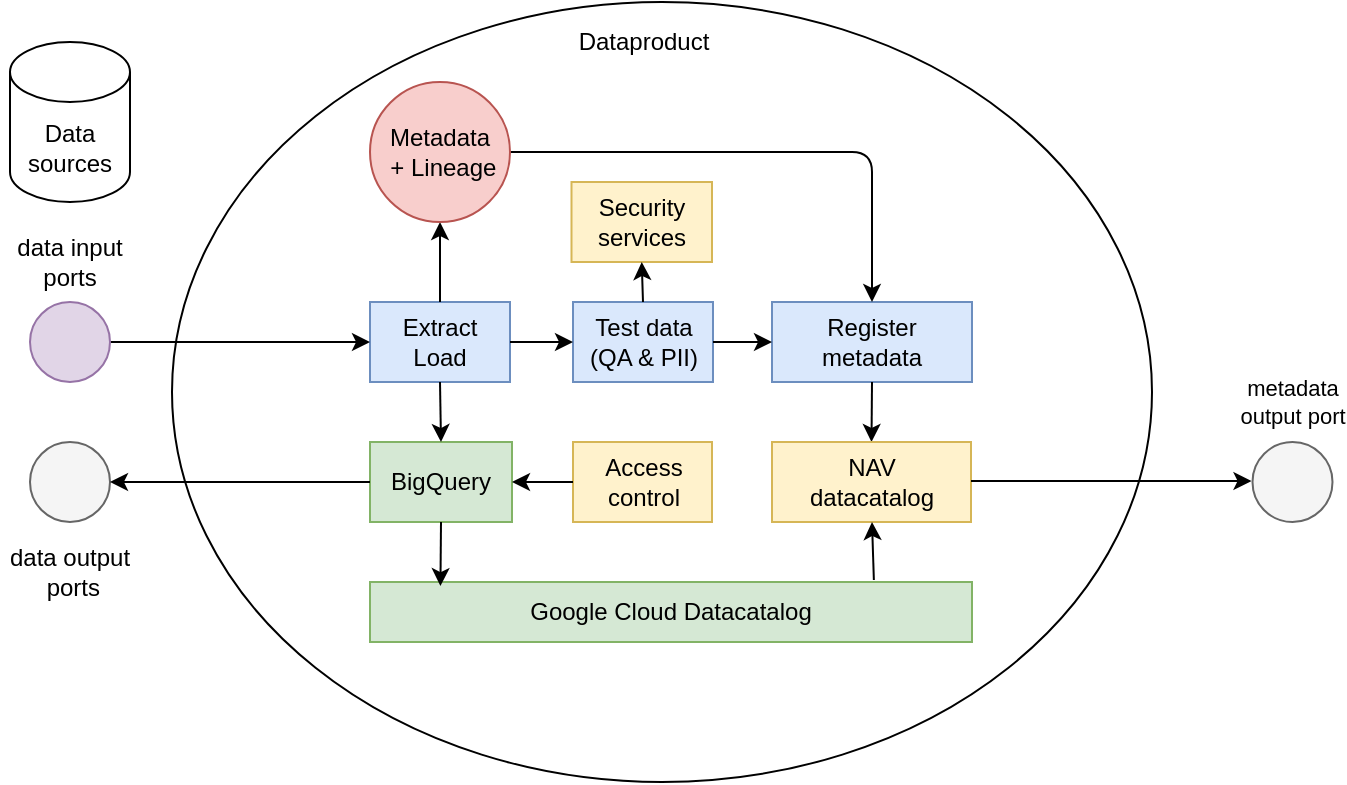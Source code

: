 <mxfile version="14.6.13" type="device" pages="4"><diagram id="zIJCpTgBZUerD31gmHHo" name="simple"><mxGraphModel dx="1313" dy="687" grid="1" gridSize="10" guides="1" tooltips="1" connect="1" arrows="1" fold="1" page="1" pageScale="1" pageWidth="827" pageHeight="1169" math="0" shadow="0"><root><mxCell id="0"/><mxCell id="1" parent="0"/><mxCell id="Fe1pZuReMrNL2P3sULWO-1" value="" style="ellipse;whiteSpace=wrap;html=1;" parent="1" vertex="1"><mxGeometry x="170" y="90" width="490" height="390" as="geometry"/></mxCell><mxCell id="Fe1pZuReMrNL2P3sULWO-2" value="Data&lt;br&gt;sources" style="shape=cylinder3;whiteSpace=wrap;html=1;boundedLbl=1;backgroundOutline=1;size=15;" parent="1" vertex="1"><mxGeometry x="89" y="110" width="60" height="80" as="geometry"/></mxCell><mxCell id="Fe1pZuReMrNL2P3sULWO-3" value="Extract&lt;br&gt;Load" style="rounded=0;whiteSpace=wrap;html=1;fillColor=#dae8fc;strokeColor=#6c8ebf;" parent="1" vertex="1"><mxGeometry x="269" y="240" width="70" height="40" as="geometry"/></mxCell><mxCell id="Fe1pZuReMrNL2P3sULWO-4" value="Test data&lt;br&gt;(QA &amp;amp; PII)" style="rounded=0;whiteSpace=wrap;html=1;fillColor=#dae8fc;strokeColor=#6c8ebf;" parent="1" vertex="1"><mxGeometry x="370.5" y="240" width="70" height="40" as="geometry"/></mxCell><mxCell id="Fe1pZuReMrNL2P3sULWO-5" value="Register&lt;br&gt;metadata" style="rounded=0;whiteSpace=wrap;html=1;fillColor=#dae8fc;strokeColor=#6c8ebf;" parent="1" vertex="1"><mxGeometry x="470" y="240" width="100" height="40" as="geometry"/></mxCell><mxCell id="Fe1pZuReMrNL2P3sULWO-6" value="BigQuery" style="rounded=0;whiteSpace=wrap;html=1;fillColor=#d5e8d4;strokeColor=#82b366;" parent="1" vertex="1"><mxGeometry x="269" y="310" width="71" height="40" as="geometry"/></mxCell><mxCell id="Fe1pZuReMrNL2P3sULWO-7" value="Google Cloud Datacatalog" style="rounded=0;whiteSpace=wrap;html=1;fillColor=#d5e8d4;strokeColor=#82b366;" parent="1" vertex="1"><mxGeometry x="269" y="380" width="301" height="30" as="geometry"/></mxCell><mxCell id="Fe1pZuReMrNL2P3sULWO-9" value="" style="endArrow=classic;html=1;exitX=0.5;exitY=1;exitDx=0;exitDy=0;entryX=0.5;entryY=0;entryDx=0;entryDy=0;" parent="1" source="Fe1pZuReMrNL2P3sULWO-3" target="Fe1pZuReMrNL2P3sULWO-6" edge="1"><mxGeometry width="50" height="50" relative="1" as="geometry"><mxPoint x="500" y="440" as="sourcePoint"/><mxPoint x="550" y="390" as="targetPoint"/></mxGeometry></mxCell><mxCell id="Fe1pZuReMrNL2P3sULWO-10" value="" style="endArrow=classic;html=1;exitX=0.5;exitY=1;exitDx=0;exitDy=0;entryX=0.117;entryY=0.067;entryDx=0;entryDy=0;entryPerimeter=0;" parent="1" source="Fe1pZuReMrNL2P3sULWO-6" target="Fe1pZuReMrNL2P3sULWO-7" edge="1"><mxGeometry width="50" height="50" relative="1" as="geometry"><mxPoint x="500" y="440" as="sourcePoint"/><mxPoint x="303" y="380" as="targetPoint"/></mxGeometry></mxCell><mxCell id="Fe1pZuReMrNL2P3sULWO-11" value="" style="endArrow=classic;html=1;exitX=0.5;exitY=1;exitDx=0;exitDy=0;entryX=0.5;entryY=0;entryDx=0;entryDy=0;" parent="1" source="Fe1pZuReMrNL2P3sULWO-5" target="qwI3TOGCoY0pj1RvDQgy-1" edge="1"><mxGeometry width="50" height="50" relative="1" as="geometry"><mxPoint x="520" y="378" as="sourcePoint"/><mxPoint x="530" y="370" as="targetPoint"/></mxGeometry></mxCell><mxCell id="Fe1pZuReMrNL2P3sULWO-13" value="" style="endArrow=classic;html=1;exitX=1;exitY=0.5;exitDx=0;exitDy=0;entryX=0;entryY=0.5;entryDx=0;entryDy=0;" parent="1" source="Fe1pZuReMrNL2P3sULWO-3" target="Fe1pZuReMrNL2P3sULWO-4" edge="1"><mxGeometry width="50" height="50" relative="1" as="geometry"><mxPoint x="500" y="440" as="sourcePoint"/><mxPoint x="550" y="390" as="targetPoint"/></mxGeometry></mxCell><mxCell id="Fe1pZuReMrNL2P3sULWO-14" value="" style="endArrow=classic;html=1;exitX=1;exitY=0.5;exitDx=0;exitDy=0;entryX=0;entryY=0.5;entryDx=0;entryDy=0;" parent="1" source="Fe1pZuReMrNL2P3sULWO-4" target="Fe1pZuReMrNL2P3sULWO-5" edge="1"><mxGeometry width="50" height="50" relative="1" as="geometry"><mxPoint x="500" y="440" as="sourcePoint"/><mxPoint x="550" y="390" as="targetPoint"/></mxGeometry></mxCell><mxCell id="Fe1pZuReMrNL2P3sULWO-17" value="" style="endArrow=classic;html=1;entryX=0.5;entryY=0;entryDx=0;entryDy=0;exitX=1;exitY=0.5;exitDx=0;exitDy=0;" parent="1" source="SMJiqp0poTxdzNfLm-Pj-6" target="Fe1pZuReMrNL2P3sULWO-5" edge="1"><mxGeometry width="50" height="50" relative="1" as="geometry"><mxPoint x="339" y="196.906" as="sourcePoint"/><mxPoint x="550" y="370" as="targetPoint"/><Array as="points"><mxPoint x="520" y="165"/></Array></mxGeometry></mxCell><mxCell id="Fe1pZuReMrNL2P3sULWO-18" value="" style="endArrow=classic;html=1;exitX=0.5;exitY=0;exitDx=0;exitDy=0;" parent="1" source="Fe1pZuReMrNL2P3sULWO-3" edge="1"><mxGeometry width="50" height="50" relative="1" as="geometry"><mxPoint x="500" y="420" as="sourcePoint"/><mxPoint x="304" y="200" as="targetPoint"/></mxGeometry></mxCell><mxCell id="SMJiqp0poTxdzNfLm-Pj-6" value="Metadata&lt;br&gt;&amp;nbsp;+ Lineage" style="ellipse;whiteSpace=wrap;html=1;aspect=fixed;fillColor=#f8cecc;strokeColor=#b85450;" vertex="1" parent="1"><mxGeometry x="269" y="130" width="70" height="70" as="geometry"/></mxCell><mxCell id="fe5ogN8Rl6WE_rODczm7-1" value="Dataproduct" style="text;html=1;strokeColor=none;fillColor=none;align=center;verticalAlign=middle;whiteSpace=wrap;rounded=0;" vertex="1" parent="1"><mxGeometry x="386" y="100" width="40" height="20" as="geometry"/></mxCell><mxCell id="fe5ogN8Rl6WE_rODczm7-4" value="Access control" style="rounded=0;whiteSpace=wrap;html=1;fillColor=#fff2cc;strokeColor=#d6b656;" vertex="1" parent="1"><mxGeometry x="370.5" y="310" width="69.5" height="40" as="geometry"/></mxCell><mxCell id="fe5ogN8Rl6WE_rODczm7-5" value="" style="endArrow=classic;html=1;exitX=0;exitY=0.5;exitDx=0;exitDy=0;" edge="1" parent="1" source="fe5ogN8Rl6WE_rODczm7-4" target="Fe1pZuReMrNL2P3sULWO-6"><mxGeometry width="50" height="50" relative="1" as="geometry"><mxPoint x="470" y="520" as="sourcePoint"/><mxPoint x="520" y="470" as="targetPoint"/></mxGeometry></mxCell><mxCell id="qwI3TOGCoY0pj1RvDQgy-1" value="NAV&lt;br&gt;datacatalog" style="rounded=0;whiteSpace=wrap;html=1;fillColor=#fff2cc;strokeColor=#d6b656;" vertex="1" parent="1"><mxGeometry x="470" y="310" width="99.5" height="40" as="geometry"/></mxCell><mxCell id="qwI3TOGCoY0pj1RvDQgy-3" value="" style="endArrow=classic;html=1;exitX=0.837;exitY=-0.033;exitDx=0;exitDy=0;exitPerimeter=0;" edge="1" parent="1" source="Fe1pZuReMrNL2P3sULWO-7"><mxGeometry width="50" height="50" relative="1" as="geometry"><mxPoint x="470" y="380" as="sourcePoint"/><mxPoint x="520" y="350" as="targetPoint"/></mxGeometry></mxCell><mxCell id="WW06rHZoiCKurj1AjtHt-1" value="Security&lt;br&gt;services" style="rounded=0;whiteSpace=wrap;html=1;fillColor=#fff2cc;strokeColor=#d6b656;" vertex="1" parent="1"><mxGeometry x="369.75" y="180" width="70.25" height="40" as="geometry"/></mxCell><mxCell id="WW06rHZoiCKurj1AjtHt-3" value="" style="endArrow=classic;html=1;exitX=0.5;exitY=0;exitDx=0;exitDy=0;entryX=0.5;entryY=1;entryDx=0;entryDy=0;" edge="1" parent="1" source="Fe1pZuReMrNL2P3sULWO-4" target="WW06rHZoiCKurj1AjtHt-1"><mxGeometry width="50" height="50" relative="1" as="geometry"><mxPoint x="450" y="370" as="sourcePoint"/><mxPoint x="500" y="320" as="targetPoint"/></mxGeometry></mxCell><mxCell id="5DLUm7G1Z3SQvnd2ULZK-1" value="metadata&lt;br&gt;output port" style="endArrow=classic;html=1;exitX=1;exitY=0.5;exitDx=0;exitDy=0;" edge="1" parent="1"><mxGeometry x="1" y="45" width="50" height="50" relative="1" as="geometry"><mxPoint x="569.5" y="329.5" as="sourcePoint"/><mxPoint x="709.75" y="329.5" as="targetPoint"/><mxPoint x="20" y="5" as="offset"/></mxGeometry></mxCell><mxCell id="5DLUm7G1Z3SQvnd2ULZK-2" value="" style="ellipse;whiteSpace=wrap;html=1;aspect=fixed;fillColor=#f5f5f5;strokeColor=#666666;fontColor=#333333;" vertex="1" parent="1"><mxGeometry x="710.25" y="310" width="40" height="40" as="geometry"/></mxCell><mxCell id="Gv5anTBcHO4DAEr0xdOq-1" value="" style="ellipse;whiteSpace=wrap;html=1;aspect=fixed;fillColor=#f5f5f5;strokeColor=#666666;fontColor=#333333;" vertex="1" parent="1"><mxGeometry x="99" y="310" width="40" height="40" as="geometry"/></mxCell><mxCell id="Gv5anTBcHO4DAEr0xdOq-2" value="data output&lt;br&gt;&amp;nbsp;ports" style="text;html=1;strokeColor=none;fillColor=none;align=center;verticalAlign=middle;whiteSpace=wrap;rounded=0;" vertex="1" parent="1"><mxGeometry x="84" y="365" width="70" height="20" as="geometry"/></mxCell><mxCell id="dOSJaT0mljfI6u1lg6-V-1" value="" style="endArrow=classic;html=1;exitX=1;exitY=0.5;exitDx=0;exitDy=0;entryX=0;entryY=0.5;entryDx=0;entryDy=0;" edge="1" parent="1" source="dOSJaT0mljfI6u1lg6-V-2"><mxGeometry width="50" height="50" relative="1" as="geometry"><mxPoint x="140" y="260" as="sourcePoint"/><mxPoint x="269" y="260" as="targetPoint"/></mxGeometry></mxCell><mxCell id="dOSJaT0mljfI6u1lg6-V-2" value="" style="ellipse;whiteSpace=wrap;html=1;aspect=fixed;fillColor=#e1d5e7;strokeColor=#9673a6;" vertex="1" parent="1"><mxGeometry x="99" y="240" width="40" height="40" as="geometry"/></mxCell><mxCell id="dOSJaT0mljfI6u1lg6-V-3" value="data input ports" style="text;html=1;strokeColor=none;fillColor=none;align=center;verticalAlign=middle;whiteSpace=wrap;rounded=0;" vertex="1" parent="1"><mxGeometry x="84" y="210" width="70" height="20" as="geometry"/></mxCell><mxCell id="dOSJaT0mljfI6u1lg6-V-6" value="" style="endArrow=classic;html=1;exitX=0;exitY=0.5;exitDx=0;exitDy=0;entryX=1;entryY=0.5;entryDx=0;entryDy=0;" edge="1" parent="1" source="Fe1pZuReMrNL2P3sULWO-6" target="Gv5anTBcHO4DAEr0xdOq-1"><mxGeometry width="50" height="50" relative="1" as="geometry"><mxPoint x="620" y="420" as="sourcePoint"/><mxPoint x="670" y="370" as="targetPoint"/></mxGeometry></mxCell></root></mxGraphModel></diagram><diagram id="gUsFoywula57Mhi8rp2e" name="kafka"><mxGraphModel dx="1313" dy="687" grid="1" gridSize="10" guides="1" tooltips="1" connect="1" arrows="1" fold="1" page="1" pageScale="1" pageWidth="827" pageHeight="1169" math="0" shadow="0"><root><mxCell id="Tmb9u_8f63WYhdv7axZG-0"/><mxCell id="Tmb9u_8f63WYhdv7axZG-1" parent="Tmb9u_8f63WYhdv7axZG-0"/><mxCell id="xmAqYwIPqOKe-f_XkmSD-0" value="" style="ellipse;whiteSpace=wrap;html=1;aspect=fixed;fillColor=#f5f5f5;strokeColor=#666666;fontColor=#333333;" vertex="1" parent="Tmb9u_8f63WYhdv7axZG-1"><mxGeometry x="920" y="315" width="40" height="40" as="geometry"/></mxCell><mxCell id="Tmb9u_8f63WYhdv7axZG-2" value="" style="ellipse;whiteSpace=wrap;html=1;" parent="Tmb9u_8f63WYhdv7axZG-1" vertex="1"><mxGeometry x="190" y="50" width="720" height="450" as="geometry"/></mxCell><mxCell id="Tmb9u_8f63WYhdv7axZG-3" value="Kafka&lt;br&gt;consumer" style="rounded=0;whiteSpace=wrap;html=1;" parent="Tmb9u_8f63WYhdv7axZG-1" vertex="1"><mxGeometry x="289" y="245" width="70" height="40" as="geometry"/></mxCell><mxCell id="Tmb9u_8f63WYhdv7axZG-4" value="Transform&lt;br&gt;data" style="rounded=0;whiteSpace=wrap;html=1;fillColor=#dae8fc;strokeColor=#6c8ebf;" parent="Tmb9u_8f63WYhdv7axZG-1" vertex="1"><mxGeometry x="399" y="245" width="70" height="40" as="geometry"/></mxCell><mxCell id="Tmb9u_8f63WYhdv7axZG-5" value="Register metadata" style="rounded=0;whiteSpace=wrap;html=1;fillColor=#dae8fc;strokeColor=#6c8ebf;" parent="Tmb9u_8f63WYhdv7axZG-1" vertex="1"><mxGeometry x="682" y="245" width="120" height="40" as="geometry"/></mxCell><mxCell id="Tmb9u_8f63WYhdv7axZG-6" value="BigQuery" style="rounded=0;whiteSpace=wrap;html=1;fillColor=#d5e8d4;strokeColor=#82b366;" parent="Tmb9u_8f63WYhdv7axZG-1" vertex="1"><mxGeometry x="289" y="315" width="181" height="40" as="geometry"/></mxCell><mxCell id="Tmb9u_8f63WYhdv7axZG-7" value="Google Cloud Datacatalog" style="rounded=0;whiteSpace=wrap;html=1;fillColor=#d5e8d4;strokeColor=#82b366;" parent="Tmb9u_8f63WYhdv7axZG-1" vertex="1"><mxGeometry x="289" y="385" width="521" height="30" as="geometry"/></mxCell><mxCell id="Tmb9u_8f63WYhdv7axZG-8" value="" style="endArrow=classic;html=1;exitX=0.5;exitY=1;exitDx=0;exitDy=0;" parent="Tmb9u_8f63WYhdv7axZG-1" source="Tmb9u_8f63WYhdv7axZG-3" edge="1"><mxGeometry width="50" height="50" relative="1" as="geometry"><mxPoint x="520" y="445" as="sourcePoint"/><mxPoint x="324" y="315" as="targetPoint"/></mxGeometry></mxCell><mxCell id="Tmb9u_8f63WYhdv7axZG-10" value="" style="endArrow=classic;html=1;entryX=0.5;entryY=0;entryDx=0;entryDy=0;exitX=0.5;exitY=1;exitDx=0;exitDy=0;" parent="Tmb9u_8f63WYhdv7axZG-1" source="Tmb9u_8f63WYhdv7axZG-5" target="Tcwt0oD9WLslmFRnyy_r-0" edge="1"><mxGeometry width="50" height="50" relative="1" as="geometry"><mxPoint x="1060" y="285" as="sourcePoint"/><mxPoint x="570" y="395" as="targetPoint"/></mxGeometry></mxCell><mxCell id="Tmb9u_8f63WYhdv7axZG-11" value="" style="endArrow=classic;html=1;exitX=1;exitY=0.5;exitDx=0;exitDy=0;entryX=0;entryY=0.5;entryDx=0;entryDy=0;startArrow=none;" parent="Tmb9u_8f63WYhdv7axZG-1" source="Tmb9u_8f63WYhdv7axZG-19" target="Tmb9u_8f63WYhdv7axZG-5" edge="1"><mxGeometry width="50" height="50" relative="1" as="geometry"><mxPoint x="520" y="445" as="sourcePoint"/><mxPoint x="570" y="395" as="targetPoint"/></mxGeometry></mxCell><mxCell id="Tmb9u_8f63WYhdv7axZG-13" value="" style="endArrow=classic;html=1;entryX=0.5;entryY=0;entryDx=0;entryDy=0;exitX=1;exitY=0.5;exitDx=0;exitDy=0;" parent="Tmb9u_8f63WYhdv7axZG-1" source="bRyMsB09YAjvkyqZ4OPR-0" target="Tmb9u_8f63WYhdv7axZG-5" edge="1"><mxGeometry width="50" height="50" relative="1" as="geometry"><mxPoint x="359" y="201.712" as="sourcePoint"/><mxPoint x="570" y="375" as="targetPoint"/><Array as="points"><mxPoint x="742" y="155"/></Array></mxGeometry></mxCell><mxCell id="Tmb9u_8f63WYhdv7axZG-14" value="" style="endArrow=classic;html=1;exitX=0.5;exitY=0;exitDx=0;exitDy=0;entryX=0.5;entryY=1;entryDx=0;entryDy=0;" parent="Tmb9u_8f63WYhdv7axZG-1" source="Tmb9u_8f63WYhdv7axZG-3" target="bRyMsB09YAjvkyqZ4OPR-0" edge="1"><mxGeometry width="50" height="50" relative="1" as="geometry"><mxPoint x="520" y="425" as="sourcePoint"/><mxPoint x="323.5" y="218" as="targetPoint"/></mxGeometry></mxCell><mxCell id="Tmb9u_8f63WYhdv7axZG-15" value="" style="endArrow=classic;html=1;exitX=1;exitY=0.5;exitDx=0;exitDy=0;exitPerimeter=0;entryX=0;entryY=0.5;entryDx=0;entryDy=0;" parent="Tmb9u_8f63WYhdv7axZG-1" target="Tmb9u_8f63WYhdv7axZG-3" edge="1"><mxGeometry width="50" height="50" relative="1" as="geometry"><mxPoint x="160" y="265" as="sourcePoint"/><mxPoint x="570" y="375" as="targetPoint"/></mxGeometry></mxCell><mxCell id="Tmb9u_8f63WYhdv7axZG-18" value="Kafka topics&lt;br&gt;input ports" style="text;html=1;strokeColor=none;fillColor=none;align=center;verticalAlign=middle;whiteSpace=wrap;rounded=0;" parent="Tmb9u_8f63WYhdv7axZG-1" vertex="1"><mxGeometry x="95" y="200" width="80" height="20" as="geometry"/></mxCell><mxCell id="Tmb9u_8f63WYhdv7axZG-19" value="Test data&lt;br&gt;(QA &amp;amp; PII)" style="rounded=0;whiteSpace=wrap;html=1;fillColor=#dae8fc;strokeColor=#6c8ebf;" parent="Tmb9u_8f63WYhdv7axZG-1" vertex="1"><mxGeometry x="500" y="245" width="70" height="40" as="geometry"/></mxCell><mxCell id="Tmb9u_8f63WYhdv7axZG-20" value="" style="endArrow=none;html=1;exitX=1;exitY=0.5;exitDx=0;exitDy=0;entryX=0;entryY=0.5;entryDx=0;entryDy=0;" parent="Tmb9u_8f63WYhdv7axZG-1" source="Tmb9u_8f63WYhdv7axZG-4" target="Tmb9u_8f63WYhdv7axZG-19" edge="1"><mxGeometry width="50" height="50" relative="1" as="geometry"><mxPoint x="469" y="265" as="sourcePoint"/><mxPoint x="630" y="265" as="targetPoint"/></mxGeometry></mxCell><mxCell id="Tmb9u_8f63WYhdv7axZG-21" value="Docs &amp;amp;&lt;br&gt;Lineage" style="rounded=0;whiteSpace=wrap;html=1;fillColor=#dae8fc;strokeColor=#6c8ebf;" parent="Tmb9u_8f63WYhdv7axZG-1" vertex="1"><mxGeometry x="591" y="245" width="70" height="40" as="geometry"/></mxCell><mxCell id="Tmb9u_8f63WYhdv7axZG-22" value="" style="endArrow=classic;html=1;exitX=0.5;exitY=1;exitDx=0;exitDy=0;entryX=0.5;entryY=0;entryDx=0;entryDy=0;" parent="Tmb9u_8f63WYhdv7axZG-1" edge="1"><mxGeometry width="50" height="50" relative="1" as="geometry"><mxPoint x="452" y="285" as="sourcePoint"/><mxPoint x="452" y="315" as="targetPoint"/></mxGeometry></mxCell><mxCell id="Tmb9u_8f63WYhdv7axZG-23" value="" style="endArrow=classic;html=1;exitX=0.5;exitY=1;exitDx=0;exitDy=0;entryX=0.276;entryY=0;entryDx=0;entryDy=0;entryPerimeter=0;" parent="Tmb9u_8f63WYhdv7axZG-1" edge="1"><mxGeometry width="50" height="50" relative="1" as="geometry"><mxPoint x="384" y="355" as="sourcePoint"/><mxPoint x="382.796" y="385" as="targetPoint"/></mxGeometry></mxCell><mxCell id="Tmb9u_8f63WYhdv7axZG-24" value="" style="endArrow=classic;html=1;exitX=0.669;exitY=-0.075;exitDx=0;exitDy=0;exitPerimeter=0;entryX=0.143;entryY=1.025;entryDx=0;entryDy=0;entryPerimeter=0;" parent="Tmb9u_8f63WYhdv7axZG-1" source="Tmb9u_8f63WYhdv7axZG-6" target="Tmb9u_8f63WYhdv7axZG-4" edge="1"><mxGeometry width="50" height="50" relative="1" as="geometry"><mxPoint x="560" y="650" as="sourcePoint"/><mxPoint x="410" y="290" as="targetPoint"/></mxGeometry></mxCell><mxCell id="bRyMsB09YAjvkyqZ4OPR-0" value="Metadata&lt;br&gt;&amp;nbsp;+ Lineage" style="ellipse;whiteSpace=wrap;html=1;aspect=fixed;fillColor=#f8cecc;strokeColor=#b85450;" vertex="1" parent="Tmb9u_8f63WYhdv7axZG-1"><mxGeometry x="289" y="120" width="70" height="70" as="geometry"/></mxCell><mxCell id="bRyMsB09YAjvkyqZ4OPR-4" value="Dataproduct" style="text;html=1;strokeColor=none;fillColor=none;align=center;verticalAlign=middle;whiteSpace=wrap;rounded=0;" vertex="1" parent="Tmb9u_8f63WYhdv7axZG-1"><mxGeometry x="530" y="100" width="40" height="20" as="geometry"/></mxCell><mxCell id="iGTC3UJ29wLCGio9isHh-0" value="Access control&amp;nbsp;" style="rounded=0;whiteSpace=wrap;html=1;fillColor=#fff2cc;strokeColor=#d6b656;" vertex="1" parent="Tmb9u_8f63WYhdv7axZG-1"><mxGeometry x="500.25" y="315" width="69.75" height="40" as="geometry"/></mxCell><mxCell id="iGTC3UJ29wLCGio9isHh-1" value="" style="endArrow=classic;html=1;exitX=0;exitY=0.5;exitDx=0;exitDy=0;entryX=1;entryY=0.5;entryDx=0;entryDy=0;" edge="1" parent="Tmb9u_8f63WYhdv7axZG-1" source="iGTC3UJ29wLCGio9isHh-0" target="Tmb9u_8f63WYhdv7axZG-6"><mxGeometry width="50" height="50" relative="1" as="geometry"><mxPoint x="450" y="580" as="sourcePoint"/><mxPoint x="500" y="530" as="targetPoint"/></mxGeometry></mxCell><mxCell id="Tcwt0oD9WLslmFRnyy_r-0" value="NAV&lt;br&gt;datacatalog" style="rounded=0;whiteSpace=wrap;html=1;fillColor=#fff2cc;strokeColor=#d6b656;" vertex="1" parent="Tmb9u_8f63WYhdv7axZG-1"><mxGeometry x="682" y="315" width="120" height="35" as="geometry"/></mxCell><mxCell id="Tcwt0oD9WLslmFRnyy_r-2" value="" style="endArrow=classic;html=1;entryX=0.5;entryY=1;entryDx=0;entryDy=0;exitX=0.869;exitY=-0.067;exitDx=0;exitDy=0;exitPerimeter=0;" edge="1" parent="Tmb9u_8f63WYhdv7axZG-1" source="Tmb9u_8f63WYhdv7axZG-7" target="Tcwt0oD9WLslmFRnyy_r-0"><mxGeometry width="50" height="50" relative="1" as="geometry"><mxPoint x="640" y="330" as="sourcePoint"/><mxPoint x="690" y="280" as="targetPoint"/></mxGeometry></mxCell><mxCell id="3gl8Yg6hYL4sTwkfncgq-0" value="Security&lt;br&gt;services" style="rounded=0;whiteSpace=wrap;html=1;fillColor=#fff2cc;strokeColor=#d6b656;" vertex="1" parent="Tmb9u_8f63WYhdv7axZG-1"><mxGeometry x="500" y="180" width="70.25" height="40" as="geometry"/></mxCell><mxCell id="3gl8Yg6hYL4sTwkfncgq-1" value="" style="endArrow=classic;html=1;exitX=0.5;exitY=0;exitDx=0;exitDy=0;entryX=0.5;entryY=1;entryDx=0;entryDy=0;" edge="1" parent="Tmb9u_8f63WYhdv7axZG-1" source="Tmb9u_8f63WYhdv7axZG-19" target="3gl8Yg6hYL4sTwkfncgq-0"><mxGeometry width="50" height="50" relative="1" as="geometry"><mxPoint x="580" y="260" as="sourcePoint"/><mxPoint x="630" y="210" as="targetPoint"/></mxGeometry></mxCell><mxCell id="xmAqYwIPqOKe-f_XkmSD-1" value="" style="ellipse;whiteSpace=wrap;html=1;aspect=fixed;fillColor=#f5f5f5;strokeColor=#666666;fontColor=#333333;" vertex="1" parent="Tmb9u_8f63WYhdv7axZG-1"><mxGeometry x="120" y="315" width="40" height="40" as="geometry"/></mxCell><mxCell id="xmAqYwIPqOKe-f_XkmSD-7" value="" style="ellipse;whiteSpace=wrap;html=1;aspect=fixed;fillColor=#e1d5e7;strokeColor=#9673a6;" vertex="1" parent="Tmb9u_8f63WYhdv7axZG-1"><mxGeometry x="120" y="245" width="40" height="40" as="geometry"/></mxCell><mxCell id="xmAqYwIPqOKe-f_XkmSD-8" value="" style="endArrow=classic;html=1;exitX=0;exitY=0.5;exitDx=0;exitDy=0;entryX=1;entryY=0.5;entryDx=0;entryDy=0;" edge="1" parent="Tmb9u_8f63WYhdv7axZG-1" source="Tmb9u_8f63WYhdv7axZG-6" target="xmAqYwIPqOKe-f_XkmSD-1"><mxGeometry width="50" height="50" relative="1" as="geometry"><mxPoint x="570" y="260" as="sourcePoint"/><mxPoint x="620" y="210" as="targetPoint"/></mxGeometry></mxCell><mxCell id="xmAqYwIPqOKe-f_XkmSD-9" value="metadata&lt;br&gt;output port" style="endArrow=classic;html=1;exitX=1;exitY=0.5;exitDx=0;exitDy=0;entryX=0;entryY=0.5;entryDx=0;entryDy=0;" edge="1" parent="Tmb9u_8f63WYhdv7axZG-1" source="Tcwt0oD9WLslmFRnyy_r-0" target="xmAqYwIPqOKe-f_XkmSD-0"><mxGeometry x="1" y="-49" width="50" height="50" relative="1" as="geometry"><mxPoint x="570" y="260" as="sourcePoint"/><mxPoint x="620" y="210" as="targetPoint"/><mxPoint x="21" y="-4" as="offset"/></mxGeometry></mxCell><mxCell id="xmAqYwIPqOKe-f_XkmSD-10" value="data output&lt;br&gt;&amp;nbsp;ports" style="text;html=1;strokeColor=none;fillColor=none;align=center;verticalAlign=middle;whiteSpace=wrap;rounded=0;" vertex="1" parent="Tmb9u_8f63WYhdv7axZG-1"><mxGeometry x="105" y="370" width="70" height="20" as="geometry"/></mxCell></root></mxGraphModel></diagram><diagram id="49yCtfWxbvVpkpkyrs0M" name="complete"><mxGraphModel dx="1313" dy="687" grid="1" gridSize="10" guides="1" tooltips="1" connect="1" arrows="1" fold="1" page="1" pageScale="1" pageWidth="827" pageHeight="1169" math="0" shadow="0"><root><mxCell id="fm-0SmjBLmlgJSBZf-Pn-0"/><mxCell id="fm-0SmjBLmlgJSBZf-Pn-1" parent="fm-0SmjBLmlgJSBZf-Pn-0"/><mxCell id="fm-0SmjBLmlgJSBZf-Pn-2" value="" style="rounded=0;whiteSpace=wrap;html=1;dashed=1;" parent="fm-0SmjBLmlgJSBZf-Pn-1" vertex="1"><mxGeometry x="269" y="710" width="201" height="60" as="geometry"/></mxCell><mxCell id="fm-0SmjBLmlgJSBZf-Pn-3" value="" style="ellipse;whiteSpace=wrap;html=1;" parent="fm-0SmjBLmlgJSBZf-Pn-1" vertex="1"><mxGeometry x="179.5" y="400" width="740.5" height="510" as="geometry"/></mxCell><mxCell id="fm-0SmjBLmlgJSBZf-Pn-4" value="Extract&lt;br&gt;Load&amp;nbsp;" style="rounded=0;whiteSpace=wrap;html=1;fillColor=#dae8fc;strokeColor=#6c8ebf;" parent="fm-0SmjBLmlgJSBZf-Pn-1" vertex="1"><mxGeometry x="279" y="595" width="70" height="40" as="geometry"/></mxCell><mxCell id="fm-0SmjBLmlgJSBZf-Pn-5" value="Transform&lt;br&gt;data" style="rounded=0;whiteSpace=wrap;html=1;fillColor=#dae8fc;strokeColor=#6c8ebf;" parent="fm-0SmjBLmlgJSBZf-Pn-1" vertex="1"><mxGeometry x="389" y="595" width="71" height="40" as="geometry"/></mxCell><mxCell id="fm-0SmjBLmlgJSBZf-Pn-6" value="Register metadata" style="rounded=0;whiteSpace=wrap;html=1;fillColor=#dae8fc;strokeColor=#6c8ebf;" parent="fm-0SmjBLmlgJSBZf-Pn-1" vertex="1"><mxGeometry x="721.5" y="595" width="77" height="40" as="geometry"/></mxCell><mxCell id="fm-0SmjBLmlgJSBZf-Pn-7" value="BigQuery" style="rounded=0;whiteSpace=wrap;html=1;fillColor=#d5e8d4;strokeColor=#82b366;" parent="fm-0SmjBLmlgJSBZf-Pn-1" vertex="1"><mxGeometry x="278" y="720" width="182" height="40" as="geometry"/></mxCell><mxCell id="fm-0SmjBLmlgJSBZf-Pn-8" value="Google Cloud Datacatalog" style="rounded=0;whiteSpace=wrap;html=1;fillColor=#d5e8d4;strokeColor=#82b366;" parent="fm-0SmjBLmlgJSBZf-Pn-1" vertex="1"><mxGeometry x="281" y="790" width="529" height="30" as="geometry"/></mxCell><mxCell id="fm-0SmjBLmlgJSBZf-Pn-9" value="" style="endArrow=classic;html=1;exitX=0.5;exitY=1;exitDx=0;exitDy=0;entryX=0.198;entryY=0;entryDx=0;entryDy=0;entryPerimeter=0;" parent="fm-0SmjBLmlgJSBZf-Pn-1" source="fm-0SmjBLmlgJSBZf-Pn-4" target="fm-0SmjBLmlgJSBZf-Pn-7" edge="1"><mxGeometry width="50" height="50" relative="1" as="geometry"><mxPoint x="510" y="795" as="sourcePoint"/><mxPoint x="560" y="745" as="targetPoint"/></mxGeometry></mxCell><mxCell id="fm-0SmjBLmlgJSBZf-Pn-10" value="" style="endArrow=classic;html=1;exitX=0.5;exitY=1;exitDx=0;exitDy=0;" parent="fm-0SmjBLmlgJSBZf-Pn-1" source="fm-0SmjBLmlgJSBZf-Pn-7" edge="1"><mxGeometry width="50" height="50" relative="1" as="geometry"><mxPoint x="510" y="795" as="sourcePoint"/><mxPoint x="370" y="790" as="targetPoint"/></mxGeometry></mxCell><mxCell id="fm-0SmjBLmlgJSBZf-Pn-11" value="" style="endArrow=classic;html=1;entryX=0.5;entryY=0;entryDx=0;entryDy=0;exitX=0.5;exitY=1;exitDx=0;exitDy=0;" parent="fm-0SmjBLmlgJSBZf-Pn-1" source="fm-0SmjBLmlgJSBZf-Pn-6" target="uMkE1wn_2-8CMaGkv8C--0" edge="1"><mxGeometry width="50" height="50" relative="1" as="geometry"><mxPoint x="1110" y="610" as="sourcePoint"/><mxPoint x="560" y="745" as="targetPoint"/></mxGeometry></mxCell><mxCell id="fm-0SmjBLmlgJSBZf-Pn-12" value="" style="endArrow=classic;html=1;exitX=1;exitY=0.5;exitDx=0;exitDy=0;entryX=0;entryY=0.5;entryDx=0;entryDy=0;startArrow=none;" parent="fm-0SmjBLmlgJSBZf-Pn-1" source="fm-0SmjBLmlgJSBZf-Pn-19" target="fm-0SmjBLmlgJSBZf-Pn-6" edge="1"><mxGeometry width="50" height="50" relative="1" as="geometry"><mxPoint x="510" y="795" as="sourcePoint"/><mxPoint x="560" y="745" as="targetPoint"/></mxGeometry></mxCell><mxCell id="fm-0SmjBLmlgJSBZf-Pn-14" value="" style="endArrow=classic;html=1;entryX=0.5;entryY=0;entryDx=0;entryDy=0;exitX=1;exitY=0.5;exitDx=0;exitDy=0;" parent="fm-0SmjBLmlgJSBZf-Pn-1" source="IkJ2LjBd0lPiLf5ICD5K-0" target="fm-0SmjBLmlgJSBZf-Pn-6" edge="1"><mxGeometry width="50" height="50" relative="1" as="geometry"><mxPoint x="349" y="551.699" as="sourcePoint"/><mxPoint x="560" y="725" as="targetPoint"/><Array as="points"><mxPoint x="760" y="515"/></Array></mxGeometry></mxCell><mxCell id="fm-0SmjBLmlgJSBZf-Pn-15" value="" style="endArrow=classic;html=1;exitX=0.5;exitY=0;exitDx=0;exitDy=0;entryX=0.5;entryY=1;entryDx=0;entryDy=0;" parent="fm-0SmjBLmlgJSBZf-Pn-1" source="fm-0SmjBLmlgJSBZf-Pn-4" target="IkJ2LjBd0lPiLf5ICD5K-0" edge="1"><mxGeometry width="50" height="50" relative="1" as="geometry"><mxPoint x="510" y="775" as="sourcePoint"/><mxPoint x="313.5" y="568" as="targetPoint"/></mxGeometry></mxCell><mxCell id="fm-0SmjBLmlgJSBZf-Pn-16" value="" style="endArrow=classic;html=1;exitX=1;exitY=0.5;exitDx=0;exitDy=0;entryX=0;entryY=0.5;entryDx=0;entryDy=0;" parent="fm-0SmjBLmlgJSBZf-Pn-1" target="fm-0SmjBLmlgJSBZf-Pn-4" edge="1" source="kzyLGF1S4PRIwjKh1BFp-0"><mxGeometry width="50" height="50" relative="1" as="geometry"><mxPoint x="150" y="615" as="sourcePoint"/><mxPoint x="560" y="725" as="targetPoint"/></mxGeometry></mxCell><mxCell id="fm-0SmjBLmlgJSBZf-Pn-19" value="Test data&lt;br&gt;(QA &amp;amp; PII)" style="rounded=0;whiteSpace=wrap;html=1;fillColor=#dae8fc;strokeColor=#6c8ebf;" parent="fm-0SmjBLmlgJSBZf-Pn-1" vertex="1"><mxGeometry x="490" y="595" width="70" height="40" as="geometry"/></mxCell><mxCell id="fm-0SmjBLmlgJSBZf-Pn-20" value="" style="endArrow=none;html=1;exitX=1;exitY=0.5;exitDx=0;exitDy=0;entryX=0;entryY=0.5;entryDx=0;entryDy=0;" parent="fm-0SmjBLmlgJSBZf-Pn-1" source="fm-0SmjBLmlgJSBZf-Pn-5" target="fm-0SmjBLmlgJSBZf-Pn-19" edge="1"><mxGeometry width="50" height="50" relative="1" as="geometry"><mxPoint x="459" y="615" as="sourcePoint"/><mxPoint x="620" y="615" as="targetPoint"/></mxGeometry></mxCell><mxCell id="fm-0SmjBLmlgJSBZf-Pn-21" value="Docs &amp;amp;&lt;br&gt;Lineage" style="rounded=0;whiteSpace=wrap;html=1;fillColor=#dae8fc;strokeColor=#6c8ebf;" parent="fm-0SmjBLmlgJSBZf-Pn-1" vertex="1"><mxGeometry x="600" y="595" width="70" height="40" as="geometry"/></mxCell><mxCell id="fm-0SmjBLmlgJSBZf-Pn-22" value="" style="endArrow=classic;html=1;exitX=0.75;exitY=1;exitDx=0;exitDy=0;entryX=0.896;entryY=0;entryDx=0;entryDy=0;entryPerimeter=0;" parent="fm-0SmjBLmlgJSBZf-Pn-1" source="fm-0SmjBLmlgJSBZf-Pn-5" target="fm-0SmjBLmlgJSBZf-Pn-7" edge="1"><mxGeometry width="50" height="50" relative="1" as="geometry"><mxPoint x="510" y="680" as="sourcePoint"/><mxPoint x="444" y="722" as="targetPoint"/></mxGeometry></mxCell><mxCell id="fm-0SmjBLmlgJSBZf-Pn-24" value="" style="endArrow=classic;html=1;exitX=1;exitY=0.5;exitDx=0;exitDy=0;entryX=0;entryY=0.5;entryDx=0;entryDy=0;" parent="fm-0SmjBLmlgJSBZf-Pn-1" source="fm-0SmjBLmlgJSBZf-Pn-4" target="fm-0SmjBLmlgJSBZf-Pn-5" edge="1"><mxGeometry width="50" height="50" relative="1" as="geometry"><mxPoint x="260" y="590" as="sourcePoint"/><mxPoint x="310" y="540" as="targetPoint"/></mxGeometry></mxCell><mxCell id="fm-0SmjBLmlgJSBZf-Pn-25" value="Data&lt;br&gt;sources" style="shape=cylinder3;whiteSpace=wrap;html=1;boundedLbl=1;backgroundOutline=1;size=15;" parent="fm-0SmjBLmlgJSBZf-Pn-1" vertex="1"><mxGeometry x="90" y="490" width="60" height="80" as="geometry"/></mxCell><mxCell id="fm-0SmjBLmlgJSBZf-Pn-26" value="dask" style="rounded=0;whiteSpace=wrap;html=1;dashed=1;fillColor=#fff2cc;strokeColor=#d6b656;" parent="fm-0SmjBLmlgJSBZf-Pn-1" vertex="1"><mxGeometry x="278" y="650" width="71" height="40" as="geometry"/></mxCell><mxCell id="fm-0SmjBLmlgJSBZf-Pn-27" value="Sample&lt;br&gt;notebooks" style="rounded=0;whiteSpace=wrap;html=1;dashed=1;" parent="fm-0SmjBLmlgJSBZf-Pn-1" vertex="1"><mxGeometry x="650" y="650" width="90" height="40" as="geometry"/></mxCell><mxCell id="fm-0SmjBLmlgJSBZf-Pn-28" value="Sample&lt;br&gt;datapackages" style="rounded=0;whiteSpace=wrap;html=1;dashed=1;" parent="fm-0SmjBLmlgJSBZf-Pn-1" vertex="1"><mxGeometry x="780" y="650" width="90" height="40" as="geometry"/></mxCell><mxCell id="fm-0SmjBLmlgJSBZf-Pn-31" value="" style="endArrow=classic;html=1;exitX=0.709;exitY=-0.05;exitDx=0;exitDy=0;exitPerimeter=0;entryX=0.25;entryY=1;entryDx=0;entryDy=0;" parent="fm-0SmjBLmlgJSBZf-Pn-1" source="fm-0SmjBLmlgJSBZf-Pn-7" target="fm-0SmjBLmlgJSBZf-Pn-5" edge="1"><mxGeometry width="50" height="50" relative="1" as="geometry"><mxPoint x="560" y="870" as="sourcePoint"/><mxPoint x="410" y="630" as="targetPoint"/></mxGeometry></mxCell><mxCell id="AYeQW3vjEQjH6vrHdIT8-0" value="Access control management" style="rounded=0;whiteSpace=wrap;html=1;fillColor=#fff2cc;strokeColor=#d6b656;" vertex="1" parent="fm-0SmjBLmlgJSBZf-Pn-1"><mxGeometry x="489.75" y="720" width="99.5" height="40" as="geometry"/></mxCell><mxCell id="AYeQW3vjEQjH6vrHdIT8-1" value="" style="endArrow=classic;html=1;exitX=0;exitY=0.5;exitDx=0;exitDy=0;entryX=1;entryY=0.5;entryDx=0;entryDy=0;" edge="1" parent="fm-0SmjBLmlgJSBZf-Pn-1" source="AYeQW3vjEQjH6vrHdIT8-0" target="fm-0SmjBLmlgJSBZf-Pn-7"><mxGeometry width="50" height="50" relative="1" as="geometry"><mxPoint x="500" y="620" as="sourcePoint"/><mxPoint x="550" y="570" as="targetPoint"/></mxGeometry></mxCell><mxCell id="AYeQW3vjEQjH6vrHdIT8-3" value="" style="endArrow=classic;html=1;exitX=0;exitY=0.5;exitDx=0;exitDy=0;" edge="1" parent="fm-0SmjBLmlgJSBZf-Pn-1" source="fm-0SmjBLmlgJSBZf-Pn-7"><mxGeometry width="50" height="50" relative="1" as="geometry"><mxPoint x="500" y="620" as="sourcePoint"/><mxPoint x="140" y="740" as="targetPoint"/></mxGeometry></mxCell><mxCell id="IkJ2LjBd0lPiLf5ICD5K-0" value="Metadata&lt;br&gt;&amp;nbsp;+ Lineage" style="ellipse;whiteSpace=wrap;html=1;aspect=fixed;fillColor=#f8cecc;strokeColor=#b85450;" vertex="1" parent="fm-0SmjBLmlgJSBZf-Pn-1"><mxGeometry x="278" y="480" width="70" height="70" as="geometry"/></mxCell><mxCell id="NgQR_T57Tb_de1svGi94-2" value="Dataproduct" style="text;html=1;strokeColor=none;fillColor=none;align=center;verticalAlign=middle;whiteSpace=wrap;rounded=0;" vertex="1" parent="fm-0SmjBLmlgJSBZf-Pn-1"><mxGeometry x="520" y="450" width="40" height="20" as="geometry"/></mxCell><mxCell id="uMkE1wn_2-8CMaGkv8C--0" value="NAV datacatalog" style="rounded=0;whiteSpace=wrap;html=1;fillColor=#fff2cc;strokeColor=#d6b656;" vertex="1" parent="fm-0SmjBLmlgJSBZf-Pn-1"><mxGeometry x="710.25" y="720" width="99.5" height="40" as="geometry"/></mxCell><mxCell id="uMkE1wn_2-8CMaGkv8C--1" value="" style="endArrow=classic;html=1;exitX=0.5;exitY=1;exitDx=0;exitDy=0;entryX=0.25;entryY=0;entryDx=0;entryDy=0;" edge="1" parent="fm-0SmjBLmlgJSBZf-Pn-1" source="fm-0SmjBLmlgJSBZf-Pn-27" target="uMkE1wn_2-8CMaGkv8C--0"><mxGeometry width="50" height="50" relative="1" as="geometry"><mxPoint x="680" y="790" as="sourcePoint"/><mxPoint x="730" y="740" as="targetPoint"/></mxGeometry></mxCell><mxCell id="uMkE1wn_2-8CMaGkv8C--2" value="" style="endArrow=classic;html=1;exitX=0.5;exitY=1;exitDx=0;exitDy=0;" edge="1" parent="fm-0SmjBLmlgJSBZf-Pn-1" source="fm-0SmjBLmlgJSBZf-Pn-28"><mxGeometry width="50" height="50" relative="1" as="geometry"><mxPoint x="680" y="790" as="sourcePoint"/><mxPoint x="780" y="720" as="targetPoint"/></mxGeometry></mxCell><mxCell id="uMkE1wn_2-8CMaGkv8C--3" value="metadata&lt;br&gt;output port" style="endArrow=classic;html=1;exitX=1;exitY=0.5;exitDx=0;exitDy=0;" edge="1" parent="fm-0SmjBLmlgJSBZf-Pn-1" source="uMkE1wn_2-8CMaGkv8C--0"><mxGeometry x="1" y="45" width="50" height="50" relative="1" as="geometry"><mxPoint x="680" y="790" as="sourcePoint"/><mxPoint x="950" y="740" as="targetPoint"/><mxPoint x="20" y="5" as="offset"/></mxGeometry></mxCell><mxCell id="1MBPjtcQTAhhyFHMRg5h-0" value="" style="endArrow=classic;html=1;exitX=0.905;exitY=-0.067;exitDx=0;exitDy=0;exitPerimeter=0;entryX=0.5;entryY=1;entryDx=0;entryDy=0;" edge="1" parent="fm-0SmjBLmlgJSBZf-Pn-1" source="fm-0SmjBLmlgJSBZf-Pn-8" target="uMkE1wn_2-8CMaGkv8C--0"><mxGeometry width="50" height="50" relative="1" as="geometry"><mxPoint x="680" y="790" as="sourcePoint"/><mxPoint x="730" y="740" as="targetPoint"/></mxGeometry></mxCell><mxCell id="WtejSvx4VxPuxwiIIVio-0" value="Security&lt;br&gt;services" style="rounded=0;whiteSpace=wrap;html=1;fillColor=#fff2cc;strokeColor=#d6b656;" vertex="1" parent="fm-0SmjBLmlgJSBZf-Pn-1"><mxGeometry x="489.75" y="530" width="70.25" height="40" as="geometry"/></mxCell><mxCell id="WtejSvx4VxPuxwiIIVio-3" value="" style="endArrow=classic;html=1;exitX=0.5;exitY=0;exitDx=0;exitDy=0;" edge="1" parent="fm-0SmjBLmlgJSBZf-Pn-1" source="fm-0SmjBLmlgJSBZf-Pn-19"><mxGeometry width="50" height="50" relative="1" as="geometry"><mxPoint x="530" y="700" as="sourcePoint"/><mxPoint x="525" y="570" as="targetPoint"/></mxGeometry></mxCell><mxCell id="z8r4CFm2qYitp9ytRyDJ-0" value="" style="ellipse;whiteSpace=wrap;html=1;aspect=fixed;fillColor=#f5f5f5;strokeColor=#666666;fontColor=#333333;" vertex="1" parent="fm-0SmjBLmlgJSBZf-Pn-1"><mxGeometry x="950" y="720" width="40" height="40" as="geometry"/></mxCell><mxCell id="z8r4CFm2qYitp9ytRyDJ-1" value="" style="ellipse;whiteSpace=wrap;html=1;aspect=fixed;fillColor=#f5f5f5;strokeColor=#666666;fontColor=#333333;" vertex="1" parent="fm-0SmjBLmlgJSBZf-Pn-1"><mxGeometry x="100" y="720" width="40" height="40" as="geometry"/></mxCell><mxCell id="kzyLGF1S4PRIwjKh1BFp-0" value="" style="ellipse;whiteSpace=wrap;html=1;aspect=fixed;fillColor=#e1d5e7;strokeColor=#9673a6;" vertex="1" parent="fm-0SmjBLmlgJSBZf-Pn-1"><mxGeometry x="100" y="595" width="40" height="40" as="geometry"/></mxCell><mxCell id="Y-mlNWnwRZeGBJ2n_sJU-0" value="data input ports" style="text;html=1;strokeColor=none;fillColor=none;align=center;verticalAlign=middle;whiteSpace=wrap;rounded=0;" vertex="1" parent="fm-0SmjBLmlgJSBZf-Pn-1"><mxGeometry x="85" y="650" width="70" height="20" as="geometry"/></mxCell><mxCell id="Y-mlNWnwRZeGBJ2n_sJU-3" value="data output ports" style="text;html=1;strokeColor=none;fillColor=none;align=center;verticalAlign=middle;whiteSpace=wrap;rounded=0;" vertex="1" parent="fm-0SmjBLmlgJSBZf-Pn-1"><mxGeometry x="85" y="770" width="70" height="20" as="geometry"/></mxCell></root></mxGraphModel></diagram><diagram id="MhN_imrMZmrWb7FvRLsH" name="explication"><mxGraphModel dx="1313" dy="687" grid="1" gridSize="10" guides="1" tooltips="1" connect="1" arrows="1" fold="1" page="1" pageScale="1" pageWidth="827" pageHeight="1169" math="0" shadow="0"><root><mxCell id="97SatBt-nexEtAefnmfp-0"/><mxCell id="97SatBt-nexEtAefnmfp-1" parent="97SatBt-nexEtAefnmfp-0"/><mxCell id="97SatBt-nexEtAefnmfp-2" value="Managed platform services" style="rounded=0;whiteSpace=wrap;html=1;fillColor=#d5e8d4;strokeColor=#82b366;" vertex="1" parent="97SatBt-nexEtAefnmfp-1"><mxGeometry x="80" y="120" width="120" height="60" as="geometry"/></mxCell><mxCell id="97SatBt-nexEtAefnmfp-3" value="NAV platform&lt;br&gt;&amp;nbsp;services" style="rounded=0;whiteSpace=wrap;html=1;fillColor=#fff2cc;strokeColor=#d6b656;" vertex="1" parent="97SatBt-nexEtAefnmfp-1"><mxGeometry x="240" y="120" width="120" height="60" as="geometry"/></mxCell><mxCell id="97SatBt-nexEtAefnmfp-4" value="Pipeline" style="rounded=0;whiteSpace=wrap;html=1;fillColor=#dae8fc;strokeColor=#6c8ebf;" vertex="1" parent="97SatBt-nexEtAefnmfp-1"><mxGeometry x="400" y="120" width="120" height="60" as="geometry"/></mxCell><mxCell id="0G50mhyyM2CmZT10HIvm-1" value="Metadata" style="rounded=0;whiteSpace=wrap;html=1;fillColor=#f8cecc;strokeColor=#b85450;" vertex="1" parent="97SatBt-nexEtAefnmfp-1"><mxGeometry x="560" y="120" width="120" height="60" as="geometry"/></mxCell><mxCell id="LjZKFdRIHPY2iJmOQs8P-0" value="" style="ellipse;whiteSpace=wrap;html=1;aspect=fixed;fillColor=#f5f5f5;strokeColor=#666666;fontColor=#333333;" vertex="1" parent="97SatBt-nexEtAefnmfp-1"><mxGeometry x="120" y="220" width="40" height="40" as="geometry"/></mxCell><mxCell id="SsY3RUza-RBahJ8qdWJq-0" value="" style="ellipse;whiteSpace=wrap;html=1;aspect=fixed;fillColor=#e1d5e7;strokeColor=#9673a6;" vertex="1" parent="97SatBt-nexEtAefnmfp-1"><mxGeometry x="450" y="220" width="40" height="40" as="geometry"/></mxCell><mxCell id="SsY3RUza-RBahJ8qdWJq-1" value="data output ports" style="text;html=1;strokeColor=none;fillColor=none;align=center;verticalAlign=middle;whiteSpace=wrap;rounded=0;" vertex="1" parent="97SatBt-nexEtAefnmfp-1"><mxGeometry x="170" y="230" width="110" height="20" as="geometry"/></mxCell><mxCell id="SsY3RUza-RBahJ8qdWJq-2" value="data input ports" style="text;html=1;strokeColor=none;fillColor=none;align=center;verticalAlign=middle;whiteSpace=wrap;rounded=0;" vertex="1" parent="97SatBt-nexEtAefnmfp-1"><mxGeometry x="490" y="230" width="110" height="20" as="geometry"/></mxCell><mxCell id="SsY3RUza-RBahJ8qdWJq-3" style="edgeStyle=orthogonalEdgeStyle;rounded=0;orthogonalLoop=1;jettySize=auto;html=1;exitX=0.5;exitY=1;exitDx=0;exitDy=0;" edge="1" parent="97SatBt-nexEtAefnmfp-1" source="SsY3RUza-RBahJ8qdWJq-2" target="SsY3RUza-RBahJ8qdWJq-2"><mxGeometry relative="1" as="geometry"/></mxCell></root></mxGraphModel></diagram></mxfile>